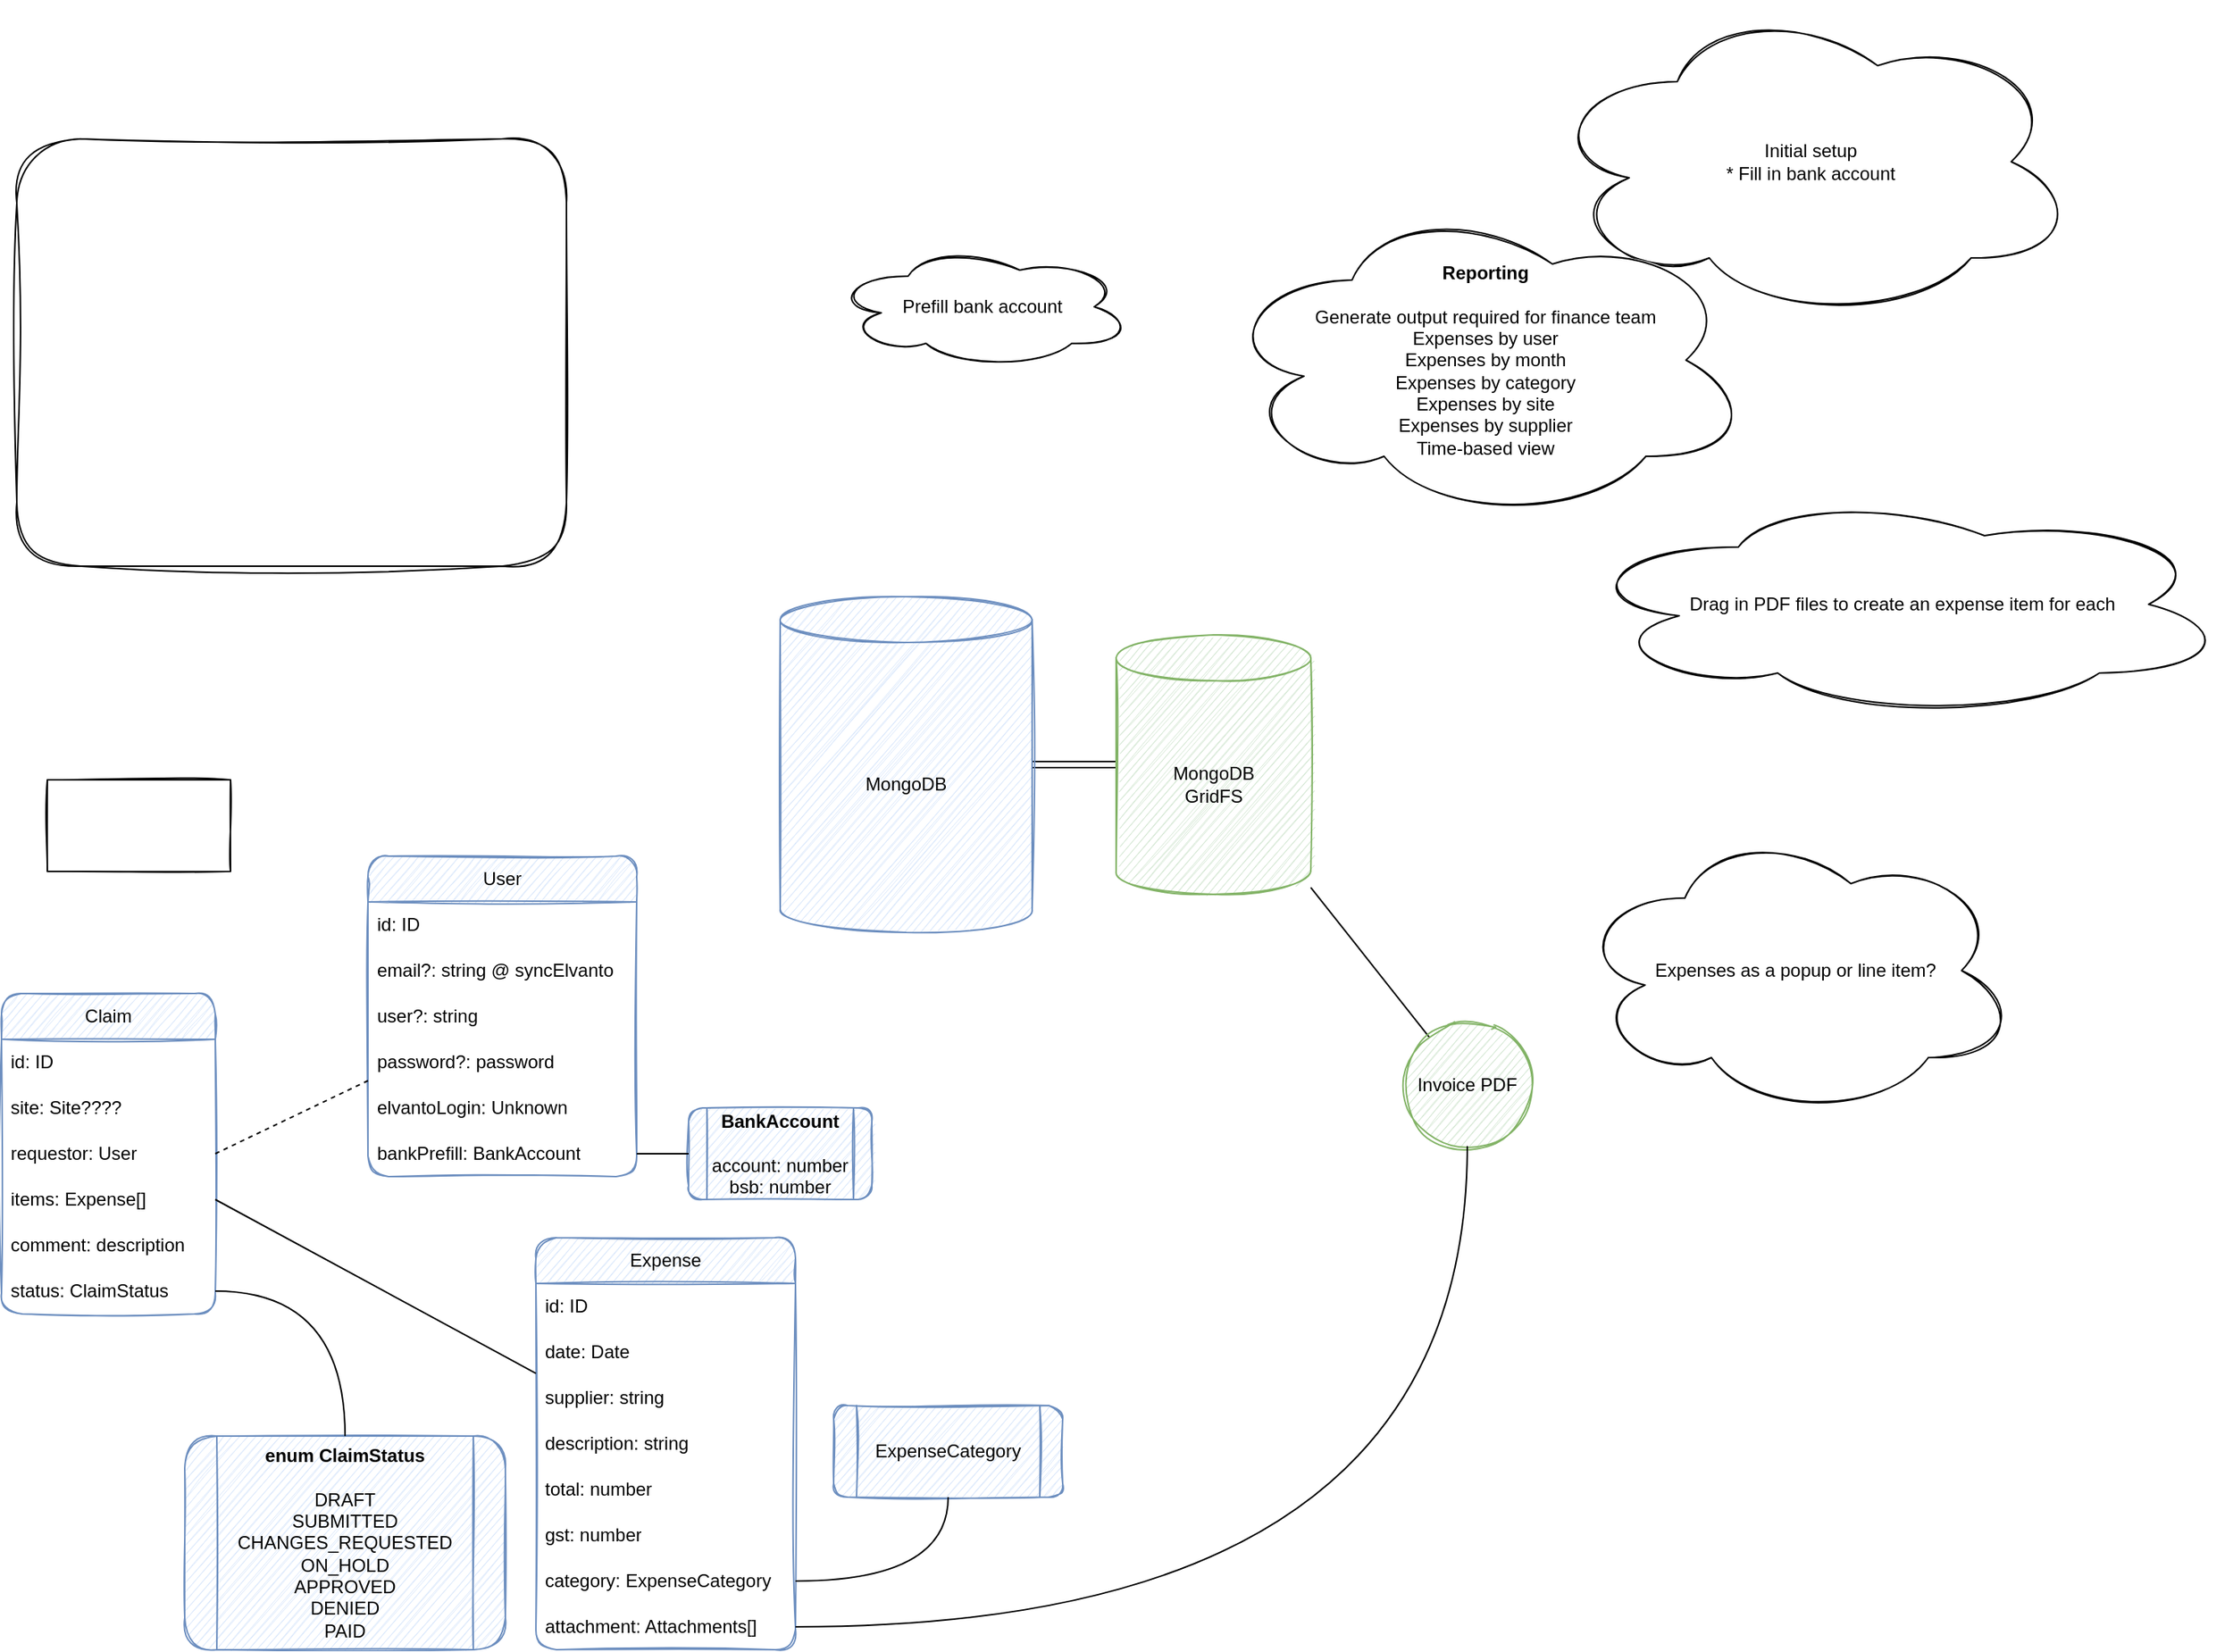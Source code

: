 <mxfile version="20.8.10" type="device"><diagram name="Page-1" id="avR9nspR5Vlj1h4wsOp1"><mxGraphModel dx="1434" dy="1004" grid="1" gridSize="10" guides="1" tooltips="1" connect="1" arrows="1" fold="1" page="1" pageScale="1" pageWidth="827" pageHeight="1169" math="0" shadow="0"><root><mxCell id="0"/><mxCell id="1" parent="0"/><mxCell id="CU-E9ThffjHNqzHhZD_c-1" value="" style="rounded=1;whiteSpace=wrap;html=1;sketch=1;curveFitting=1;jiggle=2;" vertex="1" parent="1"><mxGeometry x="40" y="120" width="360" height="280" as="geometry"/></mxCell><mxCell id="CU-E9ThffjHNqzHhZD_c-2" value="" style="rounded=0;whiteSpace=wrap;html=1;sketch=1;" vertex="1" parent="1"><mxGeometry x="60" y="540" width="120" height="60" as="geometry"/></mxCell><mxCell id="CU-E9ThffjHNqzHhZD_c-6" style="edgeStyle=orthogonalEdgeStyle;rounded=0;orthogonalLoop=1;jettySize=auto;html=1;exitX=1;exitY=0.5;exitDx=0;exitDy=0;exitPerimeter=0;entryX=0;entryY=0.5;entryDx=0;entryDy=0;entryPerimeter=0;shape=link;" edge="1" parent="1" source="CU-E9ThffjHNqzHhZD_c-3" target="CU-E9ThffjHNqzHhZD_c-5"><mxGeometry relative="1" as="geometry"/></mxCell><mxCell id="CU-E9ThffjHNqzHhZD_c-3" value="MongoDB" style="shape=cylinder3;whiteSpace=wrap;html=1;boundedLbl=1;backgroundOutline=1;size=15;rounded=1;sketch=1;fillColor=#dae8fc;strokeColor=#6c8ebf;" vertex="1" parent="1"><mxGeometry x="540" y="420" width="165" height="220" as="geometry"/></mxCell><mxCell id="CU-E9ThffjHNqzHhZD_c-7" style="rounded=0;orthogonalLoop=1;jettySize=auto;html=1;endArrow=none;endFill=0;" edge="1" parent="1" source="CU-E9ThffjHNqzHhZD_c-4" target="CU-E9ThffjHNqzHhZD_c-5"><mxGeometry relative="1" as="geometry"/></mxCell><mxCell id="CU-E9ThffjHNqzHhZD_c-4" value="Invoice PDF" style="ellipse;whiteSpace=wrap;html=1;aspect=fixed;rounded=1;sketch=1;fillColor=#d5e8d4;strokeColor=#82b366;" vertex="1" parent="1"><mxGeometry x="950" y="700" width="80" height="80" as="geometry"/></mxCell><mxCell id="CU-E9ThffjHNqzHhZD_c-5" value="MongoDB&lt;br&gt;GridFS" style="shape=cylinder3;whiteSpace=wrap;html=1;boundedLbl=1;backgroundOutline=1;size=15;rounded=1;sketch=1;fillColor=#d5e8d4;strokeColor=#82b366;" vertex="1" parent="1"><mxGeometry x="760" y="445" width="127.5" height="170" as="geometry"/></mxCell><mxCell id="CU-E9ThffjHNqzHhZD_c-9" value="Claim" style="swimlane;fontStyle=0;childLayout=stackLayout;horizontal=1;startSize=30;horizontalStack=0;resizeParent=1;resizeParentMax=0;resizeLast=0;collapsible=1;marginBottom=0;whiteSpace=wrap;html=1;rounded=1;sketch=1;fillColor=#dae8fc;strokeColor=#6c8ebf;" vertex="1" parent="1"><mxGeometry x="30" y="680" width="140" height="210" as="geometry"/></mxCell><mxCell id="CU-E9ThffjHNqzHhZD_c-27" value="id: ID" style="text;strokeColor=none;fillColor=none;align=left;verticalAlign=middle;spacingLeft=4;spacingRight=4;overflow=hidden;points=[[0,0.5],[1,0.5]];portConstraint=eastwest;rotatable=0;whiteSpace=wrap;html=1;" vertex="1" parent="CU-E9ThffjHNqzHhZD_c-9"><mxGeometry y="30" width="140" height="30" as="geometry"/></mxCell><mxCell id="CU-E9ThffjHNqzHhZD_c-10" value="site: Site????" style="text;strokeColor=none;fillColor=none;align=left;verticalAlign=middle;spacingLeft=4;spacingRight=4;overflow=hidden;points=[[0,0.5],[1,0.5]];portConstraint=eastwest;rotatable=0;whiteSpace=wrap;html=1;" vertex="1" parent="CU-E9ThffjHNqzHhZD_c-9"><mxGeometry y="60" width="140" height="30" as="geometry"/></mxCell><mxCell id="CU-E9ThffjHNqzHhZD_c-43" value="requestor: User" style="text;strokeColor=none;fillColor=none;align=left;verticalAlign=middle;spacingLeft=4;spacingRight=4;overflow=hidden;points=[[0,0.5],[1,0.5]];portConstraint=eastwest;rotatable=0;whiteSpace=wrap;html=1;" vertex="1" parent="CU-E9ThffjHNqzHhZD_c-9"><mxGeometry y="90" width="140" height="30" as="geometry"/></mxCell><mxCell id="CU-E9ThffjHNqzHhZD_c-11" value="items: Expense[]" style="text;strokeColor=none;fillColor=none;align=left;verticalAlign=middle;spacingLeft=4;spacingRight=4;overflow=hidden;points=[[0,0.5],[1,0.5]];portConstraint=eastwest;rotatable=0;whiteSpace=wrap;html=1;" vertex="1" parent="CU-E9ThffjHNqzHhZD_c-9"><mxGeometry y="120" width="140" height="30" as="geometry"/></mxCell><mxCell id="CU-E9ThffjHNqzHhZD_c-12" value="comment: description" style="text;strokeColor=none;fillColor=none;align=left;verticalAlign=middle;spacingLeft=4;spacingRight=4;overflow=hidden;points=[[0,0.5],[1,0.5]];portConstraint=eastwest;rotatable=0;whiteSpace=wrap;html=1;" vertex="1" parent="CU-E9ThffjHNqzHhZD_c-9"><mxGeometry y="150" width="140" height="30" as="geometry"/></mxCell><mxCell id="CU-E9ThffjHNqzHhZD_c-48" value="status: ClaimStatus" style="text;strokeColor=none;fillColor=none;align=left;verticalAlign=middle;spacingLeft=4;spacingRight=4;overflow=hidden;points=[[0,0.5],[1,0.5]];portConstraint=eastwest;rotatable=0;whiteSpace=wrap;html=1;" vertex="1" parent="CU-E9ThffjHNqzHhZD_c-9"><mxGeometry y="180" width="140" height="30" as="geometry"/></mxCell><mxCell id="CU-E9ThffjHNqzHhZD_c-13" value="Expense" style="swimlane;fontStyle=0;childLayout=stackLayout;horizontal=1;startSize=30;horizontalStack=0;resizeParent=1;resizeParentMax=0;resizeLast=0;collapsible=1;marginBottom=0;whiteSpace=wrap;html=1;rounded=1;sketch=1;fillColor=#dae8fc;strokeColor=#6c8ebf;" vertex="1" parent="1"><mxGeometry x="380" y="840" width="170" height="270" as="geometry"/></mxCell><mxCell id="CU-E9ThffjHNqzHhZD_c-26" value="id: ID" style="text;strokeColor=none;fillColor=none;align=left;verticalAlign=middle;spacingLeft=4;spacingRight=4;overflow=hidden;points=[[0,0.5],[1,0.5]];portConstraint=eastwest;rotatable=0;whiteSpace=wrap;html=1;" vertex="1" parent="CU-E9ThffjHNqzHhZD_c-13"><mxGeometry y="30" width="170" height="30" as="geometry"/></mxCell><mxCell id="CU-E9ThffjHNqzHhZD_c-14" value="date: Date&lt;br&gt;" style="text;strokeColor=none;fillColor=none;align=left;verticalAlign=middle;spacingLeft=4;spacingRight=4;overflow=hidden;points=[[0,0.5],[1,0.5]];portConstraint=eastwest;rotatable=0;whiteSpace=wrap;html=1;" vertex="1" parent="CU-E9ThffjHNqzHhZD_c-13"><mxGeometry y="60" width="170" height="30" as="geometry"/></mxCell><mxCell id="CU-E9ThffjHNqzHhZD_c-18" value="supplier: string" style="text;strokeColor=none;fillColor=none;align=left;verticalAlign=middle;spacingLeft=4;spacingRight=4;overflow=hidden;points=[[0,0.5],[1,0.5]];portConstraint=eastwest;rotatable=0;whiteSpace=wrap;html=1;" vertex="1" parent="CU-E9ThffjHNqzHhZD_c-13"><mxGeometry y="90" width="170" height="30" as="geometry"/></mxCell><mxCell id="CU-E9ThffjHNqzHhZD_c-19" value="description: string" style="text;strokeColor=none;fillColor=none;align=left;verticalAlign=middle;spacingLeft=4;spacingRight=4;overflow=hidden;points=[[0,0.5],[1,0.5]];portConstraint=eastwest;rotatable=0;whiteSpace=wrap;html=1;" vertex="1" parent="CU-E9ThffjHNqzHhZD_c-13"><mxGeometry y="120" width="170" height="30" as="geometry"/></mxCell><mxCell id="CU-E9ThffjHNqzHhZD_c-21" value="total: number" style="text;strokeColor=none;fillColor=none;align=left;verticalAlign=middle;spacingLeft=4;spacingRight=4;overflow=hidden;points=[[0,0.5],[1,0.5]];portConstraint=eastwest;rotatable=0;whiteSpace=wrap;html=1;" vertex="1" parent="CU-E9ThffjHNqzHhZD_c-13"><mxGeometry y="150" width="170" height="30" as="geometry"/></mxCell><mxCell id="CU-E9ThffjHNqzHhZD_c-20" value="gst: number" style="text;strokeColor=none;fillColor=none;align=left;verticalAlign=middle;spacingLeft=4;spacingRight=4;overflow=hidden;points=[[0,0.5],[1,0.5]];portConstraint=eastwest;rotatable=0;whiteSpace=wrap;html=1;" vertex="1" parent="CU-E9ThffjHNqzHhZD_c-13"><mxGeometry y="180" width="170" height="30" as="geometry"/></mxCell><mxCell id="CU-E9ThffjHNqzHhZD_c-22" value="category: ExpenseCategory" style="text;strokeColor=none;fillColor=none;align=left;verticalAlign=middle;spacingLeft=4;spacingRight=4;overflow=hidden;points=[[0,0.5],[1,0.5]];portConstraint=eastwest;rotatable=0;whiteSpace=wrap;html=1;" vertex="1" parent="CU-E9ThffjHNqzHhZD_c-13"><mxGeometry y="210" width="170" height="30" as="geometry"/></mxCell><mxCell id="CU-E9ThffjHNqzHhZD_c-34" value="attachment: Attachments[]" style="text;strokeColor=none;fillColor=none;align=left;verticalAlign=middle;spacingLeft=4;spacingRight=4;overflow=hidden;points=[[0,0.5],[1,0.5]];portConstraint=eastwest;rotatable=0;whiteSpace=wrap;html=1;" vertex="1" parent="CU-E9ThffjHNqzHhZD_c-13"><mxGeometry y="240" width="170" height="30" as="geometry"/></mxCell><mxCell id="CU-E9ThffjHNqzHhZD_c-17" style="edgeStyle=none;rounded=0;orthogonalLoop=1;jettySize=auto;html=1;exitX=1;exitY=0.5;exitDx=0;exitDy=0;endArrow=none;endFill=0;" edge="1" parent="1" source="CU-E9ThffjHNqzHhZD_c-11" target="CU-E9ThffjHNqzHhZD_c-13"><mxGeometry relative="1" as="geometry"/></mxCell><mxCell id="CU-E9ThffjHNqzHhZD_c-23" value="Prefill bank account" style="ellipse;shape=cloud;whiteSpace=wrap;html=1;rounded=1;sketch=1;" vertex="1" parent="1"><mxGeometry x="575" y="190" width="195" height="80" as="geometry"/></mxCell><mxCell id="CU-E9ThffjHNqzHhZD_c-24" value="Initial setup&lt;br&gt;* Fill in bank account" style="ellipse;shape=cloud;whiteSpace=wrap;html=1;rounded=1;sketch=1;" vertex="1" parent="1"><mxGeometry x="1040" y="30" width="350" height="210" as="geometry"/></mxCell><mxCell id="CU-E9ThffjHNqzHhZD_c-31" value="ExpenseCategory" style="shape=process;whiteSpace=wrap;html=1;backgroundOutline=1;rounded=1;sketch=1;fillColor=#dae8fc;strokeColor=#6c8ebf;" vertex="1" parent="1"><mxGeometry x="575" y="950" width="150" height="60" as="geometry"/></mxCell><mxCell id="CU-E9ThffjHNqzHhZD_c-33" style="edgeStyle=orthogonalEdgeStyle;rounded=0;orthogonalLoop=1;jettySize=auto;html=1;exitX=1;exitY=0.5;exitDx=0;exitDy=0;endArrow=none;endFill=0;curved=1;" edge="1" parent="1" source="CU-E9ThffjHNqzHhZD_c-22" target="CU-E9ThffjHNqzHhZD_c-31"><mxGeometry relative="1" as="geometry"/></mxCell><mxCell id="CU-E9ThffjHNqzHhZD_c-35" style="edgeStyle=orthogonalEdgeStyle;curved=1;rounded=0;orthogonalLoop=1;jettySize=auto;html=1;exitX=1;exitY=0.5;exitDx=0;exitDy=0;endArrow=none;endFill=0;" edge="1" parent="1" source="CU-E9ThffjHNqzHhZD_c-34" target="CU-E9ThffjHNqzHhZD_c-4"><mxGeometry relative="1" as="geometry"/></mxCell><mxCell id="CU-E9ThffjHNqzHhZD_c-36" value="User" style="swimlane;fontStyle=0;childLayout=stackLayout;horizontal=1;startSize=30;horizontalStack=0;resizeParent=1;resizeParentMax=0;resizeLast=0;collapsible=1;marginBottom=0;whiteSpace=wrap;html=1;rounded=1;sketch=1;fillColor=#dae8fc;strokeColor=#6c8ebf;" vertex="1" parent="1"><mxGeometry x="270" y="590" width="176" height="210" as="geometry"/></mxCell><mxCell id="CU-E9ThffjHNqzHhZD_c-37" value="id: ID" style="text;strokeColor=none;fillColor=none;align=left;verticalAlign=middle;spacingLeft=4;spacingRight=4;overflow=hidden;points=[[0,0.5],[1,0.5]];portConstraint=eastwest;rotatable=0;whiteSpace=wrap;html=1;" vertex="1" parent="CU-E9ThffjHNqzHhZD_c-36"><mxGeometry y="30" width="176" height="30" as="geometry"/></mxCell><mxCell id="CU-E9ThffjHNqzHhZD_c-54" value="email?: string @ syncElvanto" style="text;strokeColor=none;fillColor=none;align=left;verticalAlign=middle;spacingLeft=4;spacingRight=4;overflow=hidden;points=[[0,0.5],[1,0.5]];portConstraint=eastwest;rotatable=0;whiteSpace=wrap;html=1;" vertex="1" parent="CU-E9ThffjHNqzHhZD_c-36"><mxGeometry y="60" width="176" height="30" as="geometry"/></mxCell><mxCell id="CU-E9ThffjHNqzHhZD_c-38" value="user?: string" style="text;strokeColor=none;fillColor=none;align=left;verticalAlign=middle;spacingLeft=4;spacingRight=4;overflow=hidden;points=[[0,0.5],[1,0.5]];portConstraint=eastwest;rotatable=0;whiteSpace=wrap;html=1;" vertex="1" parent="CU-E9ThffjHNqzHhZD_c-36"><mxGeometry y="90" width="176" height="30" as="geometry"/></mxCell><mxCell id="CU-E9ThffjHNqzHhZD_c-39" value="password?: password" style="text;strokeColor=none;fillColor=none;align=left;verticalAlign=middle;spacingLeft=4;spacingRight=4;overflow=hidden;points=[[0,0.5],[1,0.5]];portConstraint=eastwest;rotatable=0;whiteSpace=wrap;html=1;" vertex="1" parent="CU-E9ThffjHNqzHhZD_c-36"><mxGeometry y="120" width="176" height="30" as="geometry"/></mxCell><mxCell id="CU-E9ThffjHNqzHhZD_c-40" value="elvantoLogin: Unknown" style="text;strokeColor=none;fillColor=none;align=left;verticalAlign=middle;spacingLeft=4;spacingRight=4;overflow=hidden;points=[[0,0.5],[1,0.5]];portConstraint=eastwest;rotatable=0;whiteSpace=wrap;html=1;" vertex="1" parent="CU-E9ThffjHNqzHhZD_c-36"><mxGeometry y="150" width="176" height="30" as="geometry"/></mxCell><mxCell id="CU-E9ThffjHNqzHhZD_c-41" value="bankPrefill: BankAccount" style="text;strokeColor=none;fillColor=none;align=left;verticalAlign=middle;spacingLeft=4;spacingRight=4;overflow=hidden;points=[[0,0.5],[1,0.5]];portConstraint=eastwest;rotatable=0;whiteSpace=wrap;html=1;" vertex="1" parent="CU-E9ThffjHNqzHhZD_c-36"><mxGeometry y="180" width="176" height="30" as="geometry"/></mxCell><mxCell id="CU-E9ThffjHNqzHhZD_c-42" value="&lt;b&gt;Reporting&lt;/b&gt;&lt;br&gt;&lt;br&gt;Generate output required for finance team&lt;br&gt;Expenses by user&lt;br&gt;Expenses by month&lt;br&gt;Expenses by category&lt;br&gt;Expenses by site&lt;br&gt;Expenses by supplier&lt;br&gt;Time-based view" style="ellipse;shape=cloud;whiteSpace=wrap;html=1;rounded=1;sketch=1;" vertex="1" parent="1"><mxGeometry x="827" y="160" width="350" height="210" as="geometry"/></mxCell><mxCell id="CU-E9ThffjHNqzHhZD_c-44" style="rounded=0;orthogonalLoop=1;jettySize=auto;html=1;exitX=1;exitY=0.5;exitDx=0;exitDy=0;endArrow=none;endFill=0;dashed=1;" edge="1" parent="1" source="CU-E9ThffjHNqzHhZD_c-43" target="CU-E9ThffjHNqzHhZD_c-36"><mxGeometry relative="1" as="geometry"/></mxCell><mxCell id="CU-E9ThffjHNqzHhZD_c-46" value="&lt;b&gt;BankAccount&lt;br&gt;&lt;/b&gt;&lt;br&gt;account: number&lt;br&gt;bsb: number" style="shape=process;whiteSpace=wrap;html=1;backgroundOutline=1;rounded=1;sketch=1;fillColor=#dae8fc;strokeColor=#6c8ebf;" vertex="1" parent="1"><mxGeometry x="480" y="755" width="120" height="60" as="geometry"/></mxCell><mxCell id="CU-E9ThffjHNqzHhZD_c-47" style="edgeStyle=none;rounded=0;orthogonalLoop=1;jettySize=auto;html=1;exitX=1;exitY=0.5;exitDx=0;exitDy=0;endArrow=none;endFill=0;" edge="1" parent="1" source="CU-E9ThffjHNqzHhZD_c-41" target="CU-E9ThffjHNqzHhZD_c-46"><mxGeometry relative="1" as="geometry"/></mxCell><mxCell id="CU-E9ThffjHNqzHhZD_c-49" value="&lt;b&gt;enum ClaimStatus&lt;/b&gt;&lt;br&gt;&lt;br&gt;DRAFT&lt;br&gt;SUBMITTED&lt;br&gt;CHANGES_REQUESTED&lt;br&gt;ON_HOLD&lt;br&gt;APPROVED&lt;br&gt;DENIED&lt;br&gt;PAID" style="shape=process;whiteSpace=wrap;html=1;backgroundOutline=1;rounded=1;sketch=1;fillColor=#dae8fc;strokeColor=#6c8ebf;" vertex="1" parent="1"><mxGeometry x="150" y="970" width="210" height="140" as="geometry"/></mxCell><mxCell id="CU-E9ThffjHNqzHhZD_c-50" style="edgeStyle=orthogonalEdgeStyle;rounded=0;orthogonalLoop=1;jettySize=auto;html=1;exitX=1;exitY=0.5;exitDx=0;exitDy=0;endArrow=none;endFill=0;curved=1;" edge="1" parent="1" source="CU-E9ThffjHNqzHhZD_c-48" target="CU-E9ThffjHNqzHhZD_c-49"><mxGeometry relative="1" as="geometry"/></mxCell><mxCell id="CU-E9ThffjHNqzHhZD_c-51" value="Drag in PDF files to create an expense item for each" style="ellipse;shape=cloud;whiteSpace=wrap;html=1;rounded=1;sketch=1;" vertex="1" parent="1"><mxGeometry x="1060" y="350" width="430" height="150" as="geometry"/></mxCell><mxCell id="CU-E9ThffjHNqzHhZD_c-53" value="Expenses as a popup or line item?" style="ellipse;shape=cloud;whiteSpace=wrap;html=1;rounded=1;sketch=1;" vertex="1" parent="1"><mxGeometry x="1060" y="570" width="290" height="190" as="geometry"/></mxCell></root></mxGraphModel></diagram></mxfile>